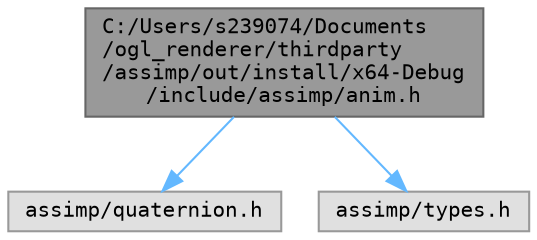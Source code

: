 digraph "C:/Users/s239074/Documents/ogl_renderer/thirdparty/assimp/out/install/x64-Debug/include/assimp/anim.h"
{
 // LATEX_PDF_SIZE
  bgcolor="transparent";
  edge [fontname=Terminal,fontsize=10,labelfontname=Helvetica,labelfontsize=10];
  node [fontname=Terminal,fontsize=10,shape=box,height=0.2,width=0.4];
  Node1 [label="C:/Users/s239074/Documents\l/ogl_renderer/thirdparty\l/assimp/out/install/x64-Debug\l/include/assimp/anim.h",height=0.2,width=0.4,color="gray40", fillcolor="grey60", style="filled", fontcolor="black",tooltip="Defines the data structures in which the imported animations are returned."];
  Node1 -> Node2 [color="steelblue1",style="solid"];
  Node2 [label="assimp/quaternion.h",height=0.2,width=0.4,color="grey60", fillcolor="#E0E0E0", style="filled",tooltip=" "];
  Node1 -> Node3 [color="steelblue1",style="solid"];
  Node3 [label="assimp/types.h",height=0.2,width=0.4,color="grey60", fillcolor="#E0E0E0", style="filled",tooltip=" "];
}
